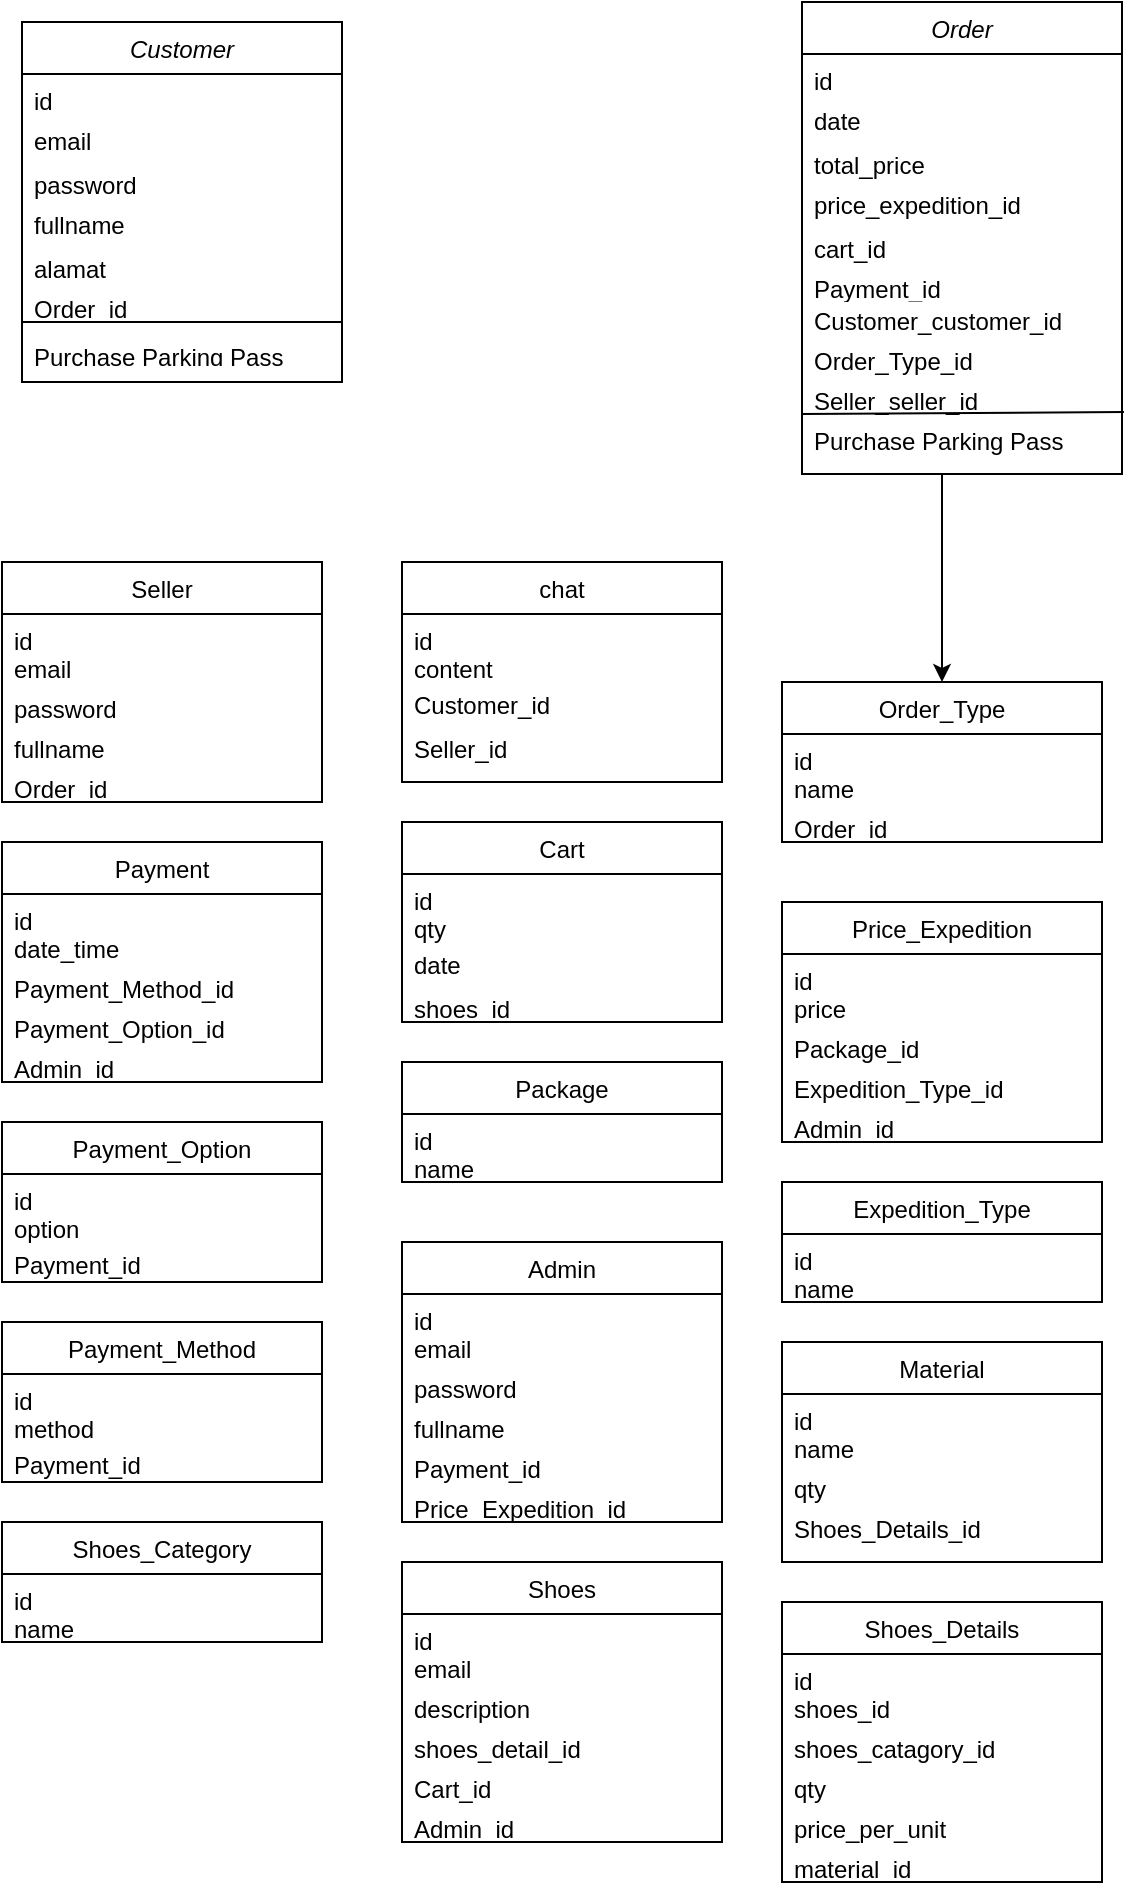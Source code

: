 <mxfile version="14.6.9" type="github">
  <diagram id="C5RBs43oDa-KdzZeNtuy" name="Page-1">
    <mxGraphModel dx="1019" dy="499" grid="1" gridSize="10" guides="1" tooltips="1" connect="1" arrows="1" fold="1" page="1" pageScale="1" pageWidth="827" pageHeight="1169" math="0" shadow="0">
      <root>
        <mxCell id="WIyWlLk6GJQsqaUBKTNV-0" />
        <mxCell id="WIyWlLk6GJQsqaUBKTNV-1" parent="WIyWlLk6GJQsqaUBKTNV-0" />
        <mxCell id="zkfFHV4jXpPFQw0GAbJ--0" value="Customer" style="swimlane;fontStyle=2;align=center;verticalAlign=top;childLayout=stackLayout;horizontal=1;startSize=26;horizontalStack=0;resizeParent=1;resizeLast=0;collapsible=1;marginBottom=0;rounded=0;shadow=0;strokeWidth=1;" parent="WIyWlLk6GJQsqaUBKTNV-1" vertex="1">
          <mxGeometry x="130" y="50" width="160" height="180" as="geometry">
            <mxRectangle x="220" y="120" width="160" height="26" as="alternateBounds" />
          </mxGeometry>
        </mxCell>
        <mxCell id="zkfFHV4jXpPFQw0GAbJ--1" value="id" style="text;align=left;verticalAlign=top;spacingLeft=4;spacingRight=4;overflow=hidden;rotatable=0;points=[[0,0.5],[1,0.5]];portConstraint=eastwest;" parent="zkfFHV4jXpPFQw0GAbJ--0" vertex="1">
          <mxGeometry y="26" width="160" height="20" as="geometry" />
        </mxCell>
        <mxCell id="zkfFHV4jXpPFQw0GAbJ--2" value="email" style="text;align=left;verticalAlign=top;spacingLeft=4;spacingRight=4;overflow=hidden;rotatable=0;points=[[0,0.5],[1,0.5]];portConstraint=eastwest;rounded=0;shadow=0;html=0;" parent="zkfFHV4jXpPFQw0GAbJ--0" vertex="1">
          <mxGeometry y="46" width="160" height="22" as="geometry" />
        </mxCell>
        <mxCell id="1R2MW2SFfJuGXuN4urj5-0" value="password" style="text;align=left;verticalAlign=top;spacingLeft=4;spacingRight=4;overflow=hidden;rotatable=0;points=[[0,0.5],[1,0.5]];portConstraint=eastwest;rounded=0;shadow=0;html=0;" vertex="1" parent="zkfFHV4jXpPFQw0GAbJ--0">
          <mxGeometry y="68" width="160" height="20" as="geometry" />
        </mxCell>
        <mxCell id="zkfFHV4jXpPFQw0GAbJ--3" value="fullname" style="text;align=left;verticalAlign=top;spacingLeft=4;spacingRight=4;overflow=hidden;rotatable=0;points=[[0,0.5],[1,0.5]];portConstraint=eastwest;rounded=0;shadow=0;html=0;" parent="zkfFHV4jXpPFQw0GAbJ--0" vertex="1">
          <mxGeometry y="88" width="160" height="22" as="geometry" />
        </mxCell>
        <mxCell id="1R2MW2SFfJuGXuN4urj5-1" value="alamat" style="text;align=left;verticalAlign=top;spacingLeft=4;spacingRight=4;overflow=hidden;rotatable=0;points=[[0,0.5],[1,0.5]];portConstraint=eastwest;rounded=0;shadow=0;html=0;" vertex="1" parent="zkfFHV4jXpPFQw0GAbJ--0">
          <mxGeometry y="110" width="160" height="20" as="geometry" />
        </mxCell>
        <mxCell id="1R2MW2SFfJuGXuN4urj5-2" value="Order_id" style="text;align=left;verticalAlign=top;spacingLeft=4;spacingRight=4;overflow=hidden;rotatable=0;points=[[0,0.5],[1,0.5]];portConstraint=eastwest;rounded=0;shadow=0;html=0;" vertex="1" parent="zkfFHV4jXpPFQw0GAbJ--0">
          <mxGeometry y="130" width="160" height="16" as="geometry" />
        </mxCell>
        <mxCell id="zkfFHV4jXpPFQw0GAbJ--4" value="" style="line;html=1;strokeWidth=1;align=left;verticalAlign=middle;spacingTop=-1;spacingLeft=3;spacingRight=3;rotatable=0;labelPosition=right;points=[];portConstraint=eastwest;" parent="zkfFHV4jXpPFQw0GAbJ--0" vertex="1">
          <mxGeometry y="146" width="160" height="8" as="geometry" />
        </mxCell>
        <mxCell id="zkfFHV4jXpPFQw0GAbJ--5" value="Purchase Parking Pass" style="text;align=left;verticalAlign=top;spacingLeft=4;spacingRight=4;overflow=hidden;rotatable=0;points=[[0,0.5],[1,0.5]];portConstraint=eastwest;" parent="zkfFHV4jXpPFQw0GAbJ--0" vertex="1">
          <mxGeometry y="154" width="160" height="14" as="geometry" />
        </mxCell>
        <mxCell id="zkfFHV4jXpPFQw0GAbJ--6" value="Seller" style="swimlane;fontStyle=0;align=center;verticalAlign=top;childLayout=stackLayout;horizontal=1;startSize=26;horizontalStack=0;resizeParent=1;resizeLast=0;collapsible=1;marginBottom=0;rounded=0;shadow=0;strokeWidth=1;" parent="WIyWlLk6GJQsqaUBKTNV-1" vertex="1">
          <mxGeometry x="120" y="320" width="160" height="120" as="geometry">
            <mxRectangle x="130" y="380" width="160" height="26" as="alternateBounds" />
          </mxGeometry>
        </mxCell>
        <mxCell id="zkfFHV4jXpPFQw0GAbJ--7" value="id" style="text;align=left;verticalAlign=top;spacingLeft=4;spacingRight=4;overflow=hidden;rotatable=0;points=[[0,0.5],[1,0.5]];portConstraint=eastwest;" parent="zkfFHV4jXpPFQw0GAbJ--6" vertex="1">
          <mxGeometry y="26" width="160" height="14" as="geometry" />
        </mxCell>
        <mxCell id="zkfFHV4jXpPFQw0GAbJ--8" value="email" style="text;align=left;verticalAlign=top;spacingLeft=4;spacingRight=4;overflow=hidden;rotatable=0;points=[[0,0.5],[1,0.5]];portConstraint=eastwest;rounded=0;shadow=0;html=0;" parent="zkfFHV4jXpPFQw0GAbJ--6" vertex="1">
          <mxGeometry y="40" width="160" height="20" as="geometry" />
        </mxCell>
        <mxCell id="1R2MW2SFfJuGXuN4urj5-25" value="password" style="text;align=left;verticalAlign=top;spacingLeft=4;spacingRight=4;overflow=hidden;rotatable=0;points=[[0,0.5],[1,0.5]];portConstraint=eastwest;rounded=0;shadow=0;html=0;" vertex="1" parent="zkfFHV4jXpPFQw0GAbJ--6">
          <mxGeometry y="60" width="160" height="20" as="geometry" />
        </mxCell>
        <mxCell id="1R2MW2SFfJuGXuN4urj5-26" value="fullname" style="text;align=left;verticalAlign=top;spacingLeft=4;spacingRight=4;overflow=hidden;rotatable=0;points=[[0,0.5],[1,0.5]];portConstraint=eastwest;rounded=0;shadow=0;html=0;" vertex="1" parent="zkfFHV4jXpPFQw0GAbJ--6">
          <mxGeometry y="80" width="160" height="20" as="geometry" />
        </mxCell>
        <mxCell id="1R2MW2SFfJuGXuN4urj5-27" value="Order_id" style="text;align=left;verticalAlign=top;spacingLeft=4;spacingRight=4;overflow=hidden;rotatable=0;points=[[0,0.5],[1,0.5]];portConstraint=eastwest;rounded=0;shadow=0;html=0;" vertex="1" parent="zkfFHV4jXpPFQw0GAbJ--6">
          <mxGeometry y="100" width="160" height="20" as="geometry" />
        </mxCell>
        <mxCell id="zkfFHV4jXpPFQw0GAbJ--13" value="chat" style="swimlane;fontStyle=0;align=center;verticalAlign=top;childLayout=stackLayout;horizontal=1;startSize=26;horizontalStack=0;resizeParent=1;resizeLast=0;collapsible=1;marginBottom=0;rounded=0;shadow=0;strokeWidth=1;" parent="WIyWlLk6GJQsqaUBKTNV-1" vertex="1">
          <mxGeometry x="320" y="320" width="160" height="110" as="geometry">
            <mxRectangle x="340" y="380" width="170" height="26" as="alternateBounds" />
          </mxGeometry>
        </mxCell>
        <mxCell id="zkfFHV4jXpPFQw0GAbJ--14" value="id&#xa;" style="text;align=left;verticalAlign=top;spacingLeft=4;spacingRight=4;overflow=hidden;rotatable=0;points=[[0,0.5],[1,0.5]];portConstraint=eastwest;" parent="zkfFHV4jXpPFQw0GAbJ--13" vertex="1">
          <mxGeometry y="26" width="160" height="14" as="geometry" />
        </mxCell>
        <mxCell id="1R2MW2SFfJuGXuN4urj5-21" value="content" style="text;align=left;verticalAlign=top;spacingLeft=4;spacingRight=4;overflow=hidden;rotatable=0;points=[[0,0.5],[1,0.5]];portConstraint=eastwest;" vertex="1" parent="zkfFHV4jXpPFQw0GAbJ--13">
          <mxGeometry y="40" width="160" height="18" as="geometry" />
        </mxCell>
        <mxCell id="1R2MW2SFfJuGXuN4urj5-23" value="Customer_id" style="text;align=left;verticalAlign=top;spacingLeft=4;spacingRight=4;overflow=hidden;rotatable=0;points=[[0,0.5],[1,0.5]];portConstraint=eastwest;" vertex="1" parent="zkfFHV4jXpPFQw0GAbJ--13">
          <mxGeometry y="58" width="160" height="22" as="geometry" />
        </mxCell>
        <mxCell id="1R2MW2SFfJuGXuN4urj5-24" value="Seller_id" style="text;align=left;verticalAlign=top;spacingLeft=4;spacingRight=4;overflow=hidden;rotatable=0;points=[[0,0.5],[1,0.5]];portConstraint=eastwest;" vertex="1" parent="zkfFHV4jXpPFQw0GAbJ--13">
          <mxGeometry y="80" width="160" height="18" as="geometry" />
        </mxCell>
        <mxCell id="1R2MW2SFfJuGXuN4urj5-7" value="Order" style="swimlane;fontStyle=2;align=center;verticalAlign=top;childLayout=stackLayout;horizontal=1;startSize=26;horizontalStack=0;resizeParent=1;resizeLast=0;collapsible=1;marginBottom=0;rounded=0;shadow=0;strokeWidth=1;" vertex="1" parent="WIyWlLk6GJQsqaUBKTNV-1">
          <mxGeometry x="520" y="40" width="160" height="236" as="geometry">
            <mxRectangle x="220" y="120" width="160" height="26" as="alternateBounds" />
          </mxGeometry>
        </mxCell>
        <mxCell id="1R2MW2SFfJuGXuN4urj5-8" value="id" style="text;align=left;verticalAlign=top;spacingLeft=4;spacingRight=4;overflow=hidden;rotatable=0;points=[[0,0.5],[1,0.5]];portConstraint=eastwest;" vertex="1" parent="1R2MW2SFfJuGXuN4urj5-7">
          <mxGeometry y="26" width="160" height="20" as="geometry" />
        </mxCell>
        <mxCell id="1R2MW2SFfJuGXuN4urj5-9" value="date" style="text;align=left;verticalAlign=top;spacingLeft=4;spacingRight=4;overflow=hidden;rotatable=0;points=[[0,0.5],[1,0.5]];portConstraint=eastwest;rounded=0;shadow=0;html=0;" vertex="1" parent="1R2MW2SFfJuGXuN4urj5-7">
          <mxGeometry y="46" width="160" height="22" as="geometry" />
        </mxCell>
        <mxCell id="1R2MW2SFfJuGXuN4urj5-10" value="total_price" style="text;align=left;verticalAlign=top;spacingLeft=4;spacingRight=4;overflow=hidden;rotatable=0;points=[[0,0.5],[1,0.5]];portConstraint=eastwest;rounded=0;shadow=0;html=0;" vertex="1" parent="1R2MW2SFfJuGXuN4urj5-7">
          <mxGeometry y="68" width="160" height="20" as="geometry" />
        </mxCell>
        <mxCell id="1R2MW2SFfJuGXuN4urj5-11" value="price_expedition_id" style="text;align=left;verticalAlign=top;spacingLeft=4;spacingRight=4;overflow=hidden;rotatable=0;points=[[0,0.5],[1,0.5]];portConstraint=eastwest;rounded=0;shadow=0;html=0;" vertex="1" parent="1R2MW2SFfJuGXuN4urj5-7">
          <mxGeometry y="88" width="160" height="22" as="geometry" />
        </mxCell>
        <mxCell id="1R2MW2SFfJuGXuN4urj5-12" value="cart_id" style="text;align=left;verticalAlign=top;spacingLeft=4;spacingRight=4;overflow=hidden;rotatable=0;points=[[0,0.5],[1,0.5]];portConstraint=eastwest;rounded=0;shadow=0;html=0;" vertex="1" parent="1R2MW2SFfJuGXuN4urj5-7">
          <mxGeometry y="110" width="160" height="20" as="geometry" />
        </mxCell>
        <mxCell id="1R2MW2SFfJuGXuN4urj5-13" value="Payment_id" style="text;align=left;verticalAlign=top;spacingLeft=4;spacingRight=4;overflow=hidden;rotatable=0;points=[[0,0.5],[1,0.5]];portConstraint=eastwest;rounded=0;shadow=0;html=0;" vertex="1" parent="1R2MW2SFfJuGXuN4urj5-7">
          <mxGeometry y="130" width="160" height="16" as="geometry" />
        </mxCell>
        <mxCell id="1R2MW2SFfJuGXuN4urj5-16" value="Customer_customer_id" style="text;align=left;verticalAlign=top;spacingLeft=4;spacingRight=4;overflow=hidden;rotatable=0;points=[[0,0.5],[1,0.5]];portConstraint=eastwest;rounded=0;shadow=0;html=0;" vertex="1" parent="1R2MW2SFfJuGXuN4urj5-7">
          <mxGeometry y="146" width="160" height="20" as="geometry" />
        </mxCell>
        <mxCell id="1R2MW2SFfJuGXuN4urj5-20" value="" style="endArrow=none;html=1;entryX=1.006;entryY=-0.033;entryDx=0;entryDy=0;entryPerimeter=0;" edge="1" parent="1R2MW2SFfJuGXuN4urj5-7" target="1R2MW2SFfJuGXuN4urj5-15">
          <mxGeometry width="50" height="50" relative="1" as="geometry">
            <mxPoint y="206" as="sourcePoint" />
            <mxPoint x="50" y="156" as="targetPoint" />
          </mxGeometry>
        </mxCell>
        <mxCell id="1R2MW2SFfJuGXuN4urj5-18" value="Order_Type_id" style="text;align=left;verticalAlign=top;spacingLeft=4;spacingRight=4;overflow=hidden;rotatable=0;points=[[0,0.5],[1,0.5]];portConstraint=eastwest;rounded=0;shadow=0;html=0;" vertex="1" parent="1R2MW2SFfJuGXuN4urj5-7">
          <mxGeometry y="166" width="160" height="20" as="geometry" />
        </mxCell>
        <mxCell id="1R2MW2SFfJuGXuN4urj5-19" value="Seller_seller_id" style="text;align=left;verticalAlign=top;spacingLeft=4;spacingRight=4;overflow=hidden;rotatable=0;points=[[0,0.5],[1,0.5]];portConstraint=eastwest;rounded=0;shadow=0;html=0;" vertex="1" parent="1R2MW2SFfJuGXuN4urj5-7">
          <mxGeometry y="186" width="160" height="20" as="geometry" />
        </mxCell>
        <mxCell id="1R2MW2SFfJuGXuN4urj5-15" value="Purchase Parking Pass" style="text;align=left;verticalAlign=top;spacingLeft=4;spacingRight=4;overflow=hidden;rotatable=0;points=[[0,0.5],[1,0.5]];portConstraint=eastwest;" vertex="1" parent="1R2MW2SFfJuGXuN4urj5-7">
          <mxGeometry y="206" width="160" height="30" as="geometry" />
        </mxCell>
        <mxCell id="1R2MW2SFfJuGXuN4urj5-101" value="" style="endArrow=classic;html=1;entryX=0.5;entryY=0;entryDx=0;entryDy=0;" edge="1" parent="1R2MW2SFfJuGXuN4urj5-7" target="1R2MW2SFfJuGXuN4urj5-28">
          <mxGeometry width="50" height="50" relative="1" as="geometry">
            <mxPoint x="70" y="236" as="sourcePoint" />
            <mxPoint x="110" y="186" as="targetPoint" />
          </mxGeometry>
        </mxCell>
        <mxCell id="1R2MW2SFfJuGXuN4urj5-28" value="Order_Type" style="swimlane;fontStyle=0;align=center;verticalAlign=top;childLayout=stackLayout;horizontal=1;startSize=26;horizontalStack=0;resizeParent=1;resizeLast=0;collapsible=1;marginBottom=0;rounded=0;shadow=0;strokeWidth=1;" vertex="1" parent="WIyWlLk6GJQsqaUBKTNV-1">
          <mxGeometry x="510" y="380" width="160" height="80" as="geometry">
            <mxRectangle x="130" y="380" width="160" height="26" as="alternateBounds" />
          </mxGeometry>
        </mxCell>
        <mxCell id="1R2MW2SFfJuGXuN4urj5-29" value="id" style="text;align=left;verticalAlign=top;spacingLeft=4;spacingRight=4;overflow=hidden;rotatable=0;points=[[0,0.5],[1,0.5]];portConstraint=eastwest;" vertex="1" parent="1R2MW2SFfJuGXuN4urj5-28">
          <mxGeometry y="26" width="160" height="14" as="geometry" />
        </mxCell>
        <mxCell id="1R2MW2SFfJuGXuN4urj5-30" value="name" style="text;align=left;verticalAlign=top;spacingLeft=4;spacingRight=4;overflow=hidden;rotatable=0;points=[[0,0.5],[1,0.5]];portConstraint=eastwest;rounded=0;shadow=0;html=0;" vertex="1" parent="1R2MW2SFfJuGXuN4urj5-28">
          <mxGeometry y="40" width="160" height="20" as="geometry" />
        </mxCell>
        <mxCell id="1R2MW2SFfJuGXuN4urj5-31" value="Order_id" style="text;align=left;verticalAlign=top;spacingLeft=4;spacingRight=4;overflow=hidden;rotatable=0;points=[[0,0.5],[1,0.5]];portConstraint=eastwest;rounded=0;shadow=0;html=0;" vertex="1" parent="1R2MW2SFfJuGXuN4urj5-28">
          <mxGeometry y="60" width="160" height="20" as="geometry" />
        </mxCell>
        <mxCell id="1R2MW2SFfJuGXuN4urj5-34" value="Expedition_Type" style="swimlane;fontStyle=0;align=center;verticalAlign=top;childLayout=stackLayout;horizontal=1;startSize=26;horizontalStack=0;resizeParent=1;resizeLast=0;collapsible=1;marginBottom=0;rounded=0;shadow=0;strokeWidth=1;" vertex="1" parent="WIyWlLk6GJQsqaUBKTNV-1">
          <mxGeometry x="510" y="630" width="160" height="60" as="geometry">
            <mxRectangle x="130" y="380" width="160" height="26" as="alternateBounds" />
          </mxGeometry>
        </mxCell>
        <mxCell id="1R2MW2SFfJuGXuN4urj5-35" value="id" style="text;align=left;verticalAlign=top;spacingLeft=4;spacingRight=4;overflow=hidden;rotatable=0;points=[[0,0.5],[1,0.5]];portConstraint=eastwest;" vertex="1" parent="1R2MW2SFfJuGXuN4urj5-34">
          <mxGeometry y="26" width="160" height="14" as="geometry" />
        </mxCell>
        <mxCell id="1R2MW2SFfJuGXuN4urj5-36" value="name" style="text;align=left;verticalAlign=top;spacingLeft=4;spacingRight=4;overflow=hidden;rotatable=0;points=[[0,0.5],[1,0.5]];portConstraint=eastwest;rounded=0;shadow=0;html=0;" vertex="1" parent="1R2MW2SFfJuGXuN4urj5-34">
          <mxGeometry y="40" width="160" height="20" as="geometry" />
        </mxCell>
        <mxCell id="1R2MW2SFfJuGXuN4urj5-38" value="Price_Expedition" style="swimlane;fontStyle=0;align=center;verticalAlign=top;childLayout=stackLayout;horizontal=1;startSize=26;horizontalStack=0;resizeParent=1;resizeLast=0;collapsible=1;marginBottom=0;rounded=0;shadow=0;strokeWidth=1;" vertex="1" parent="WIyWlLk6GJQsqaUBKTNV-1">
          <mxGeometry x="510" y="490" width="160" height="120" as="geometry">
            <mxRectangle x="130" y="380" width="160" height="26" as="alternateBounds" />
          </mxGeometry>
        </mxCell>
        <mxCell id="1R2MW2SFfJuGXuN4urj5-39" value="id" style="text;align=left;verticalAlign=top;spacingLeft=4;spacingRight=4;overflow=hidden;rotatable=0;points=[[0,0.5],[1,0.5]];portConstraint=eastwest;" vertex="1" parent="1R2MW2SFfJuGXuN4urj5-38">
          <mxGeometry y="26" width="160" height="14" as="geometry" />
        </mxCell>
        <mxCell id="1R2MW2SFfJuGXuN4urj5-40" value="price" style="text;align=left;verticalAlign=top;spacingLeft=4;spacingRight=4;overflow=hidden;rotatable=0;points=[[0,0.5],[1,0.5]];portConstraint=eastwest;rounded=0;shadow=0;html=0;" vertex="1" parent="1R2MW2SFfJuGXuN4urj5-38">
          <mxGeometry y="40" width="160" height="20" as="geometry" />
        </mxCell>
        <mxCell id="1R2MW2SFfJuGXuN4urj5-41" value="Package_id" style="text;align=left;verticalAlign=top;spacingLeft=4;spacingRight=4;overflow=hidden;rotatable=0;points=[[0,0.5],[1,0.5]];portConstraint=eastwest;rounded=0;shadow=0;html=0;" vertex="1" parent="1R2MW2SFfJuGXuN4urj5-38">
          <mxGeometry y="60" width="160" height="20" as="geometry" />
        </mxCell>
        <mxCell id="1R2MW2SFfJuGXuN4urj5-42" value="Expedition_Type_id" style="text;align=left;verticalAlign=top;spacingLeft=4;spacingRight=4;overflow=hidden;rotatable=0;points=[[0,0.5],[1,0.5]];portConstraint=eastwest;rounded=0;shadow=0;html=0;" vertex="1" parent="1R2MW2SFfJuGXuN4urj5-38">
          <mxGeometry y="80" width="160" height="20" as="geometry" />
        </mxCell>
        <mxCell id="1R2MW2SFfJuGXuN4urj5-43" value="Admin_id" style="text;align=left;verticalAlign=top;spacingLeft=4;spacingRight=4;overflow=hidden;rotatable=0;points=[[0,0.5],[1,0.5]];portConstraint=eastwest;rounded=0;shadow=0;html=0;" vertex="1" parent="1R2MW2SFfJuGXuN4urj5-38">
          <mxGeometry y="100" width="160" height="20" as="geometry" />
        </mxCell>
        <mxCell id="1R2MW2SFfJuGXuN4urj5-47" value="Cart" style="swimlane;fontStyle=0;align=center;verticalAlign=top;childLayout=stackLayout;horizontal=1;startSize=26;horizontalStack=0;resizeParent=1;resizeLast=0;collapsible=1;marginBottom=0;rounded=0;shadow=0;strokeWidth=1;" vertex="1" parent="WIyWlLk6GJQsqaUBKTNV-1">
          <mxGeometry x="320" y="450" width="160" height="100" as="geometry">
            <mxRectangle x="340" y="380" width="170" height="26" as="alternateBounds" />
          </mxGeometry>
        </mxCell>
        <mxCell id="1R2MW2SFfJuGXuN4urj5-48" value="id" style="text;align=left;verticalAlign=top;spacingLeft=4;spacingRight=4;overflow=hidden;rotatable=0;points=[[0,0.5],[1,0.5]];portConstraint=eastwest;" vertex="1" parent="1R2MW2SFfJuGXuN4urj5-47">
          <mxGeometry y="26" width="160" height="14" as="geometry" />
        </mxCell>
        <mxCell id="1R2MW2SFfJuGXuN4urj5-49" value="qty" style="text;align=left;verticalAlign=top;spacingLeft=4;spacingRight=4;overflow=hidden;rotatable=0;points=[[0,0.5],[1,0.5]];portConstraint=eastwest;" vertex="1" parent="1R2MW2SFfJuGXuN4urj5-47">
          <mxGeometry y="40" width="160" height="18" as="geometry" />
        </mxCell>
        <mxCell id="1R2MW2SFfJuGXuN4urj5-50" value="date" style="text;align=left;verticalAlign=top;spacingLeft=4;spacingRight=4;overflow=hidden;rotatable=0;points=[[0,0.5],[1,0.5]];portConstraint=eastwest;" vertex="1" parent="1R2MW2SFfJuGXuN4urj5-47">
          <mxGeometry y="58" width="160" height="22" as="geometry" />
        </mxCell>
        <mxCell id="1R2MW2SFfJuGXuN4urj5-51" value="shoes_id" style="text;align=left;verticalAlign=top;spacingLeft=4;spacingRight=4;overflow=hidden;rotatable=0;points=[[0,0.5],[1,0.5]];portConstraint=eastwest;" vertex="1" parent="1R2MW2SFfJuGXuN4urj5-47">
          <mxGeometry y="80" width="160" height="18" as="geometry" />
        </mxCell>
        <mxCell id="1R2MW2SFfJuGXuN4urj5-52" value="Payment" style="swimlane;fontStyle=0;align=center;verticalAlign=top;childLayout=stackLayout;horizontal=1;startSize=26;horizontalStack=0;resizeParent=1;resizeLast=0;collapsible=1;marginBottom=0;rounded=0;shadow=0;strokeWidth=1;" vertex="1" parent="WIyWlLk6GJQsqaUBKTNV-1">
          <mxGeometry x="120" y="460" width="160" height="120" as="geometry">
            <mxRectangle x="130" y="380" width="160" height="26" as="alternateBounds" />
          </mxGeometry>
        </mxCell>
        <mxCell id="1R2MW2SFfJuGXuN4urj5-53" value="id" style="text;align=left;verticalAlign=top;spacingLeft=4;spacingRight=4;overflow=hidden;rotatable=0;points=[[0,0.5],[1,0.5]];portConstraint=eastwest;" vertex="1" parent="1R2MW2SFfJuGXuN4urj5-52">
          <mxGeometry y="26" width="160" height="14" as="geometry" />
        </mxCell>
        <mxCell id="1R2MW2SFfJuGXuN4urj5-54" value="date_time" style="text;align=left;verticalAlign=top;spacingLeft=4;spacingRight=4;overflow=hidden;rotatable=0;points=[[0,0.5],[1,0.5]];portConstraint=eastwest;rounded=0;shadow=0;html=0;" vertex="1" parent="1R2MW2SFfJuGXuN4urj5-52">
          <mxGeometry y="40" width="160" height="20" as="geometry" />
        </mxCell>
        <mxCell id="1R2MW2SFfJuGXuN4urj5-55" value="Payment_Method_id" style="text;align=left;verticalAlign=top;spacingLeft=4;spacingRight=4;overflow=hidden;rotatable=0;points=[[0,0.5],[1,0.5]];portConstraint=eastwest;rounded=0;shadow=0;html=0;" vertex="1" parent="1R2MW2SFfJuGXuN4urj5-52">
          <mxGeometry y="60" width="160" height="20" as="geometry" />
        </mxCell>
        <mxCell id="1R2MW2SFfJuGXuN4urj5-56" value="Payment_Option_id" style="text;align=left;verticalAlign=top;spacingLeft=4;spacingRight=4;overflow=hidden;rotatable=0;points=[[0,0.5],[1,0.5]];portConstraint=eastwest;rounded=0;shadow=0;html=0;" vertex="1" parent="1R2MW2SFfJuGXuN4urj5-52">
          <mxGeometry y="80" width="160" height="20" as="geometry" />
        </mxCell>
        <mxCell id="1R2MW2SFfJuGXuN4urj5-57" value="Admin_id" style="text;align=left;verticalAlign=top;spacingLeft=4;spacingRight=4;overflow=hidden;rotatable=0;points=[[0,0.5],[1,0.5]];portConstraint=eastwest;rounded=0;shadow=0;html=0;" vertex="1" parent="1R2MW2SFfJuGXuN4urj5-52">
          <mxGeometry y="100" width="160" height="20" as="geometry" />
        </mxCell>
        <mxCell id="1R2MW2SFfJuGXuN4urj5-58" value="Payment_Option" style="swimlane;fontStyle=0;align=center;verticalAlign=top;childLayout=stackLayout;horizontal=1;startSize=26;horizontalStack=0;resizeParent=1;resizeLast=0;collapsible=1;marginBottom=0;rounded=0;shadow=0;strokeWidth=1;" vertex="1" parent="WIyWlLk6GJQsqaUBKTNV-1">
          <mxGeometry x="120" y="600" width="160" height="80" as="geometry">
            <mxRectangle x="340" y="380" width="170" height="26" as="alternateBounds" />
          </mxGeometry>
        </mxCell>
        <mxCell id="1R2MW2SFfJuGXuN4urj5-59" value="id&#xa;" style="text;align=left;verticalAlign=top;spacingLeft=4;spacingRight=4;overflow=hidden;rotatable=0;points=[[0,0.5],[1,0.5]];portConstraint=eastwest;" vertex="1" parent="1R2MW2SFfJuGXuN4urj5-58">
          <mxGeometry y="26" width="160" height="14" as="geometry" />
        </mxCell>
        <mxCell id="1R2MW2SFfJuGXuN4urj5-60" value="option" style="text;align=left;verticalAlign=top;spacingLeft=4;spacingRight=4;overflow=hidden;rotatable=0;points=[[0,0.5],[1,0.5]];portConstraint=eastwest;" vertex="1" parent="1R2MW2SFfJuGXuN4urj5-58">
          <mxGeometry y="40" width="160" height="18" as="geometry" />
        </mxCell>
        <mxCell id="1R2MW2SFfJuGXuN4urj5-61" value="Payment_id" style="text;align=left;verticalAlign=top;spacingLeft=4;spacingRight=4;overflow=hidden;rotatable=0;points=[[0,0.5],[1,0.5]];portConstraint=eastwest;" vertex="1" parent="1R2MW2SFfJuGXuN4urj5-58">
          <mxGeometry y="58" width="160" height="22" as="geometry" />
        </mxCell>
        <mxCell id="1R2MW2SFfJuGXuN4urj5-63" value="Package" style="swimlane;fontStyle=0;align=center;verticalAlign=top;childLayout=stackLayout;horizontal=1;startSize=26;horizontalStack=0;resizeParent=1;resizeLast=0;collapsible=1;marginBottom=0;rounded=0;shadow=0;strokeWidth=1;" vertex="1" parent="WIyWlLk6GJQsqaUBKTNV-1">
          <mxGeometry x="320" y="570" width="160" height="60" as="geometry">
            <mxRectangle x="130" y="380" width="160" height="26" as="alternateBounds" />
          </mxGeometry>
        </mxCell>
        <mxCell id="1R2MW2SFfJuGXuN4urj5-64" value="id" style="text;align=left;verticalAlign=top;spacingLeft=4;spacingRight=4;overflow=hidden;rotatable=0;points=[[0,0.5],[1,0.5]];portConstraint=eastwest;" vertex="1" parent="1R2MW2SFfJuGXuN4urj5-63">
          <mxGeometry y="26" width="160" height="14" as="geometry" />
        </mxCell>
        <mxCell id="1R2MW2SFfJuGXuN4urj5-65" value="name" style="text;align=left;verticalAlign=top;spacingLeft=4;spacingRight=4;overflow=hidden;rotatable=0;points=[[0,0.5],[1,0.5]];portConstraint=eastwest;rounded=0;shadow=0;html=0;" vertex="1" parent="1R2MW2SFfJuGXuN4urj5-63">
          <mxGeometry y="40" width="160" height="20" as="geometry" />
        </mxCell>
        <mxCell id="1R2MW2SFfJuGXuN4urj5-66" value="Payment_Method" style="swimlane;fontStyle=0;align=center;verticalAlign=top;childLayout=stackLayout;horizontal=1;startSize=26;horizontalStack=0;resizeParent=1;resizeLast=0;collapsible=1;marginBottom=0;rounded=0;shadow=0;strokeWidth=1;" vertex="1" parent="WIyWlLk6GJQsqaUBKTNV-1">
          <mxGeometry x="120" y="700" width="160" height="80" as="geometry">
            <mxRectangle x="340" y="380" width="170" height="26" as="alternateBounds" />
          </mxGeometry>
        </mxCell>
        <mxCell id="1R2MW2SFfJuGXuN4urj5-67" value="id&#xa;" style="text;align=left;verticalAlign=top;spacingLeft=4;spacingRight=4;overflow=hidden;rotatable=0;points=[[0,0.5],[1,0.5]];portConstraint=eastwest;" vertex="1" parent="1R2MW2SFfJuGXuN4urj5-66">
          <mxGeometry y="26" width="160" height="14" as="geometry" />
        </mxCell>
        <mxCell id="1R2MW2SFfJuGXuN4urj5-68" value="method" style="text;align=left;verticalAlign=top;spacingLeft=4;spacingRight=4;overflow=hidden;rotatable=0;points=[[0,0.5],[1,0.5]];portConstraint=eastwest;" vertex="1" parent="1R2MW2SFfJuGXuN4urj5-66">
          <mxGeometry y="40" width="160" height="18" as="geometry" />
        </mxCell>
        <mxCell id="1R2MW2SFfJuGXuN4urj5-69" value="Payment_id" style="text;align=left;verticalAlign=top;spacingLeft=4;spacingRight=4;overflow=hidden;rotatable=0;points=[[0,0.5],[1,0.5]];portConstraint=eastwest;" vertex="1" parent="1R2MW2SFfJuGXuN4urj5-66">
          <mxGeometry y="58" width="160" height="22" as="geometry" />
        </mxCell>
        <mxCell id="1R2MW2SFfJuGXuN4urj5-70" value="Admin" style="swimlane;fontStyle=0;align=center;verticalAlign=top;childLayout=stackLayout;horizontal=1;startSize=26;horizontalStack=0;resizeParent=1;resizeLast=0;collapsible=1;marginBottom=0;rounded=0;shadow=0;strokeWidth=1;" vertex="1" parent="WIyWlLk6GJQsqaUBKTNV-1">
          <mxGeometry x="320" y="660" width="160" height="140" as="geometry">
            <mxRectangle x="130" y="380" width="160" height="26" as="alternateBounds" />
          </mxGeometry>
        </mxCell>
        <mxCell id="1R2MW2SFfJuGXuN4urj5-71" value="id" style="text;align=left;verticalAlign=top;spacingLeft=4;spacingRight=4;overflow=hidden;rotatable=0;points=[[0,0.5],[1,0.5]];portConstraint=eastwest;" vertex="1" parent="1R2MW2SFfJuGXuN4urj5-70">
          <mxGeometry y="26" width="160" height="14" as="geometry" />
        </mxCell>
        <mxCell id="1R2MW2SFfJuGXuN4urj5-72" value="email" style="text;align=left;verticalAlign=top;spacingLeft=4;spacingRight=4;overflow=hidden;rotatable=0;points=[[0,0.5],[1,0.5]];portConstraint=eastwest;rounded=0;shadow=0;html=0;" vertex="1" parent="1R2MW2SFfJuGXuN4urj5-70">
          <mxGeometry y="40" width="160" height="20" as="geometry" />
        </mxCell>
        <mxCell id="1R2MW2SFfJuGXuN4urj5-73" value="password" style="text;align=left;verticalAlign=top;spacingLeft=4;spacingRight=4;overflow=hidden;rotatable=0;points=[[0,0.5],[1,0.5]];portConstraint=eastwest;rounded=0;shadow=0;html=0;" vertex="1" parent="1R2MW2SFfJuGXuN4urj5-70">
          <mxGeometry y="60" width="160" height="20" as="geometry" />
        </mxCell>
        <mxCell id="1R2MW2SFfJuGXuN4urj5-74" value="fullname" style="text;align=left;verticalAlign=top;spacingLeft=4;spacingRight=4;overflow=hidden;rotatable=0;points=[[0,0.5],[1,0.5]];portConstraint=eastwest;rounded=0;shadow=0;html=0;" vertex="1" parent="1R2MW2SFfJuGXuN4urj5-70">
          <mxGeometry y="80" width="160" height="20" as="geometry" />
        </mxCell>
        <mxCell id="1R2MW2SFfJuGXuN4urj5-75" value="Payment_id" style="text;align=left;verticalAlign=top;spacingLeft=4;spacingRight=4;overflow=hidden;rotatable=0;points=[[0,0.5],[1,0.5]];portConstraint=eastwest;rounded=0;shadow=0;html=0;" vertex="1" parent="1R2MW2SFfJuGXuN4urj5-70">
          <mxGeometry y="100" width="160" height="20" as="geometry" />
        </mxCell>
        <mxCell id="1R2MW2SFfJuGXuN4urj5-76" value="Price_Expedition_id" style="text;align=left;verticalAlign=top;spacingLeft=4;spacingRight=4;overflow=hidden;rotatable=0;points=[[0,0.5],[1,0.5]];portConstraint=eastwest;rounded=0;shadow=0;html=0;" vertex="1" parent="1R2MW2SFfJuGXuN4urj5-70">
          <mxGeometry y="120" width="160" height="20" as="geometry" />
        </mxCell>
        <mxCell id="1R2MW2SFfJuGXuN4urj5-77" value="Material" style="swimlane;fontStyle=0;align=center;verticalAlign=top;childLayout=stackLayout;horizontal=1;startSize=26;horizontalStack=0;resizeParent=1;resizeLast=0;collapsible=1;marginBottom=0;rounded=0;shadow=0;strokeWidth=1;" vertex="1" parent="WIyWlLk6GJQsqaUBKTNV-1">
          <mxGeometry x="510" y="710" width="160" height="110" as="geometry">
            <mxRectangle x="130" y="380" width="160" height="26" as="alternateBounds" />
          </mxGeometry>
        </mxCell>
        <mxCell id="1R2MW2SFfJuGXuN4urj5-78" value="id" style="text;align=left;verticalAlign=top;spacingLeft=4;spacingRight=4;overflow=hidden;rotatable=0;points=[[0,0.5],[1,0.5]];portConstraint=eastwest;" vertex="1" parent="1R2MW2SFfJuGXuN4urj5-77">
          <mxGeometry y="26" width="160" height="14" as="geometry" />
        </mxCell>
        <mxCell id="1R2MW2SFfJuGXuN4urj5-79" value="name" style="text;align=left;verticalAlign=top;spacingLeft=4;spacingRight=4;overflow=hidden;rotatable=0;points=[[0,0.5],[1,0.5]];portConstraint=eastwest;rounded=0;shadow=0;html=0;" vertex="1" parent="1R2MW2SFfJuGXuN4urj5-77">
          <mxGeometry y="40" width="160" height="20" as="geometry" />
        </mxCell>
        <mxCell id="1R2MW2SFfJuGXuN4urj5-80" value="qty" style="text;align=left;verticalAlign=top;spacingLeft=4;spacingRight=4;overflow=hidden;rotatable=0;points=[[0,0.5],[1,0.5]];portConstraint=eastwest;rounded=0;shadow=0;html=0;" vertex="1" parent="1R2MW2SFfJuGXuN4urj5-77">
          <mxGeometry y="60" width="160" height="20" as="geometry" />
        </mxCell>
        <mxCell id="1R2MW2SFfJuGXuN4urj5-81" value="Shoes_Details_id" style="text;align=left;verticalAlign=top;spacingLeft=4;spacingRight=4;overflow=hidden;rotatable=0;points=[[0,0.5],[1,0.5]];portConstraint=eastwest;rounded=0;shadow=0;html=0;" vertex="1" parent="1R2MW2SFfJuGXuN4urj5-77">
          <mxGeometry y="80" width="160" height="20" as="geometry" />
        </mxCell>
        <mxCell id="1R2MW2SFfJuGXuN4urj5-83" value="Shoes_Details" style="swimlane;fontStyle=0;align=center;verticalAlign=top;childLayout=stackLayout;horizontal=1;startSize=26;horizontalStack=0;resizeParent=1;resizeLast=0;collapsible=1;marginBottom=0;rounded=0;shadow=0;strokeWidth=1;" vertex="1" parent="WIyWlLk6GJQsqaUBKTNV-1">
          <mxGeometry x="510" y="840" width="160" height="140" as="geometry">
            <mxRectangle x="130" y="380" width="160" height="26" as="alternateBounds" />
          </mxGeometry>
        </mxCell>
        <mxCell id="1R2MW2SFfJuGXuN4urj5-84" value="id" style="text;align=left;verticalAlign=top;spacingLeft=4;spacingRight=4;overflow=hidden;rotatable=0;points=[[0,0.5],[1,0.5]];portConstraint=eastwest;" vertex="1" parent="1R2MW2SFfJuGXuN4urj5-83">
          <mxGeometry y="26" width="160" height="14" as="geometry" />
        </mxCell>
        <mxCell id="1R2MW2SFfJuGXuN4urj5-85" value="shoes_id" style="text;align=left;verticalAlign=top;spacingLeft=4;spacingRight=4;overflow=hidden;rotatable=0;points=[[0,0.5],[1,0.5]];portConstraint=eastwest;rounded=0;shadow=0;html=0;" vertex="1" parent="1R2MW2SFfJuGXuN4urj5-83">
          <mxGeometry y="40" width="160" height="20" as="geometry" />
        </mxCell>
        <mxCell id="1R2MW2SFfJuGXuN4urj5-86" value="shoes_catagory_id" style="text;align=left;verticalAlign=top;spacingLeft=4;spacingRight=4;overflow=hidden;rotatable=0;points=[[0,0.5],[1,0.5]];portConstraint=eastwest;rounded=0;shadow=0;html=0;" vertex="1" parent="1R2MW2SFfJuGXuN4urj5-83">
          <mxGeometry y="60" width="160" height="20" as="geometry" />
        </mxCell>
        <mxCell id="1R2MW2SFfJuGXuN4urj5-87" value="qty" style="text;align=left;verticalAlign=top;spacingLeft=4;spacingRight=4;overflow=hidden;rotatable=0;points=[[0,0.5],[1,0.5]];portConstraint=eastwest;rounded=0;shadow=0;html=0;" vertex="1" parent="1R2MW2SFfJuGXuN4urj5-83">
          <mxGeometry y="80" width="160" height="20" as="geometry" />
        </mxCell>
        <mxCell id="1R2MW2SFfJuGXuN4urj5-88" value="price_per_unit" style="text;align=left;verticalAlign=top;spacingLeft=4;spacingRight=4;overflow=hidden;rotatable=0;points=[[0,0.5],[1,0.5]];portConstraint=eastwest;rounded=0;shadow=0;html=0;" vertex="1" parent="1R2MW2SFfJuGXuN4urj5-83">
          <mxGeometry y="100" width="160" height="20" as="geometry" />
        </mxCell>
        <mxCell id="1R2MW2SFfJuGXuN4urj5-89" value="material_id" style="text;align=left;verticalAlign=top;spacingLeft=4;spacingRight=4;overflow=hidden;rotatable=0;points=[[0,0.5],[1,0.5]];portConstraint=eastwest;rounded=0;shadow=0;html=0;" vertex="1" parent="1R2MW2SFfJuGXuN4urj5-83">
          <mxGeometry y="120" width="160" height="20" as="geometry" />
        </mxCell>
        <mxCell id="1R2MW2SFfJuGXuN4urj5-90" value="Shoes_Category" style="swimlane;fontStyle=0;align=center;verticalAlign=top;childLayout=stackLayout;horizontal=1;startSize=26;horizontalStack=0;resizeParent=1;resizeLast=0;collapsible=1;marginBottom=0;rounded=0;shadow=0;strokeWidth=1;" vertex="1" parent="WIyWlLk6GJQsqaUBKTNV-1">
          <mxGeometry x="120" y="800" width="160" height="60" as="geometry">
            <mxRectangle x="130" y="380" width="160" height="26" as="alternateBounds" />
          </mxGeometry>
        </mxCell>
        <mxCell id="1R2MW2SFfJuGXuN4urj5-91" value="id" style="text;align=left;verticalAlign=top;spacingLeft=4;spacingRight=4;overflow=hidden;rotatable=0;points=[[0,0.5],[1,0.5]];portConstraint=eastwest;" vertex="1" parent="1R2MW2SFfJuGXuN4urj5-90">
          <mxGeometry y="26" width="160" height="14" as="geometry" />
        </mxCell>
        <mxCell id="1R2MW2SFfJuGXuN4urj5-92" value="name" style="text;align=left;verticalAlign=top;spacingLeft=4;spacingRight=4;overflow=hidden;rotatable=0;points=[[0,0.5],[1,0.5]];portConstraint=eastwest;rounded=0;shadow=0;html=0;" vertex="1" parent="1R2MW2SFfJuGXuN4urj5-90">
          <mxGeometry y="40" width="160" height="20" as="geometry" />
        </mxCell>
        <mxCell id="1R2MW2SFfJuGXuN4urj5-93" value="Shoes" style="swimlane;fontStyle=0;align=center;verticalAlign=top;childLayout=stackLayout;horizontal=1;startSize=26;horizontalStack=0;resizeParent=1;resizeLast=0;collapsible=1;marginBottom=0;rounded=0;shadow=0;strokeWidth=1;" vertex="1" parent="WIyWlLk6GJQsqaUBKTNV-1">
          <mxGeometry x="320" y="820" width="160" height="140" as="geometry">
            <mxRectangle x="130" y="380" width="160" height="26" as="alternateBounds" />
          </mxGeometry>
        </mxCell>
        <mxCell id="1R2MW2SFfJuGXuN4urj5-94" value="id" style="text;align=left;verticalAlign=top;spacingLeft=4;spacingRight=4;overflow=hidden;rotatable=0;points=[[0,0.5],[1,0.5]];portConstraint=eastwest;" vertex="1" parent="1R2MW2SFfJuGXuN4urj5-93">
          <mxGeometry y="26" width="160" height="14" as="geometry" />
        </mxCell>
        <mxCell id="1R2MW2SFfJuGXuN4urj5-95" value="email" style="text;align=left;verticalAlign=top;spacingLeft=4;spacingRight=4;overflow=hidden;rotatable=0;points=[[0,0.5],[1,0.5]];portConstraint=eastwest;rounded=0;shadow=0;html=0;" vertex="1" parent="1R2MW2SFfJuGXuN4urj5-93">
          <mxGeometry y="40" width="160" height="20" as="geometry" />
        </mxCell>
        <mxCell id="1R2MW2SFfJuGXuN4urj5-96" value="description" style="text;align=left;verticalAlign=top;spacingLeft=4;spacingRight=4;overflow=hidden;rotatable=0;points=[[0,0.5],[1,0.5]];portConstraint=eastwest;rounded=0;shadow=0;html=0;" vertex="1" parent="1R2MW2SFfJuGXuN4urj5-93">
          <mxGeometry y="60" width="160" height="20" as="geometry" />
        </mxCell>
        <mxCell id="1R2MW2SFfJuGXuN4urj5-97" value="shoes_detail_id" style="text;align=left;verticalAlign=top;spacingLeft=4;spacingRight=4;overflow=hidden;rotatable=0;points=[[0,0.5],[1,0.5]];portConstraint=eastwest;rounded=0;shadow=0;html=0;" vertex="1" parent="1R2MW2SFfJuGXuN4urj5-93">
          <mxGeometry y="80" width="160" height="20" as="geometry" />
        </mxCell>
        <mxCell id="1R2MW2SFfJuGXuN4urj5-98" value="Cart_id" style="text;align=left;verticalAlign=top;spacingLeft=4;spacingRight=4;overflow=hidden;rotatable=0;points=[[0,0.5],[1,0.5]];portConstraint=eastwest;rounded=0;shadow=0;html=0;" vertex="1" parent="1R2MW2SFfJuGXuN4urj5-93">
          <mxGeometry y="100" width="160" height="20" as="geometry" />
        </mxCell>
        <mxCell id="1R2MW2SFfJuGXuN4urj5-99" value="Admin_id" style="text;align=left;verticalAlign=top;spacingLeft=4;spacingRight=4;overflow=hidden;rotatable=0;points=[[0,0.5],[1,0.5]];portConstraint=eastwest;rounded=0;shadow=0;html=0;" vertex="1" parent="1R2MW2SFfJuGXuN4urj5-93">
          <mxGeometry y="120" width="160" height="20" as="geometry" />
        </mxCell>
      </root>
    </mxGraphModel>
  </diagram>
</mxfile>
